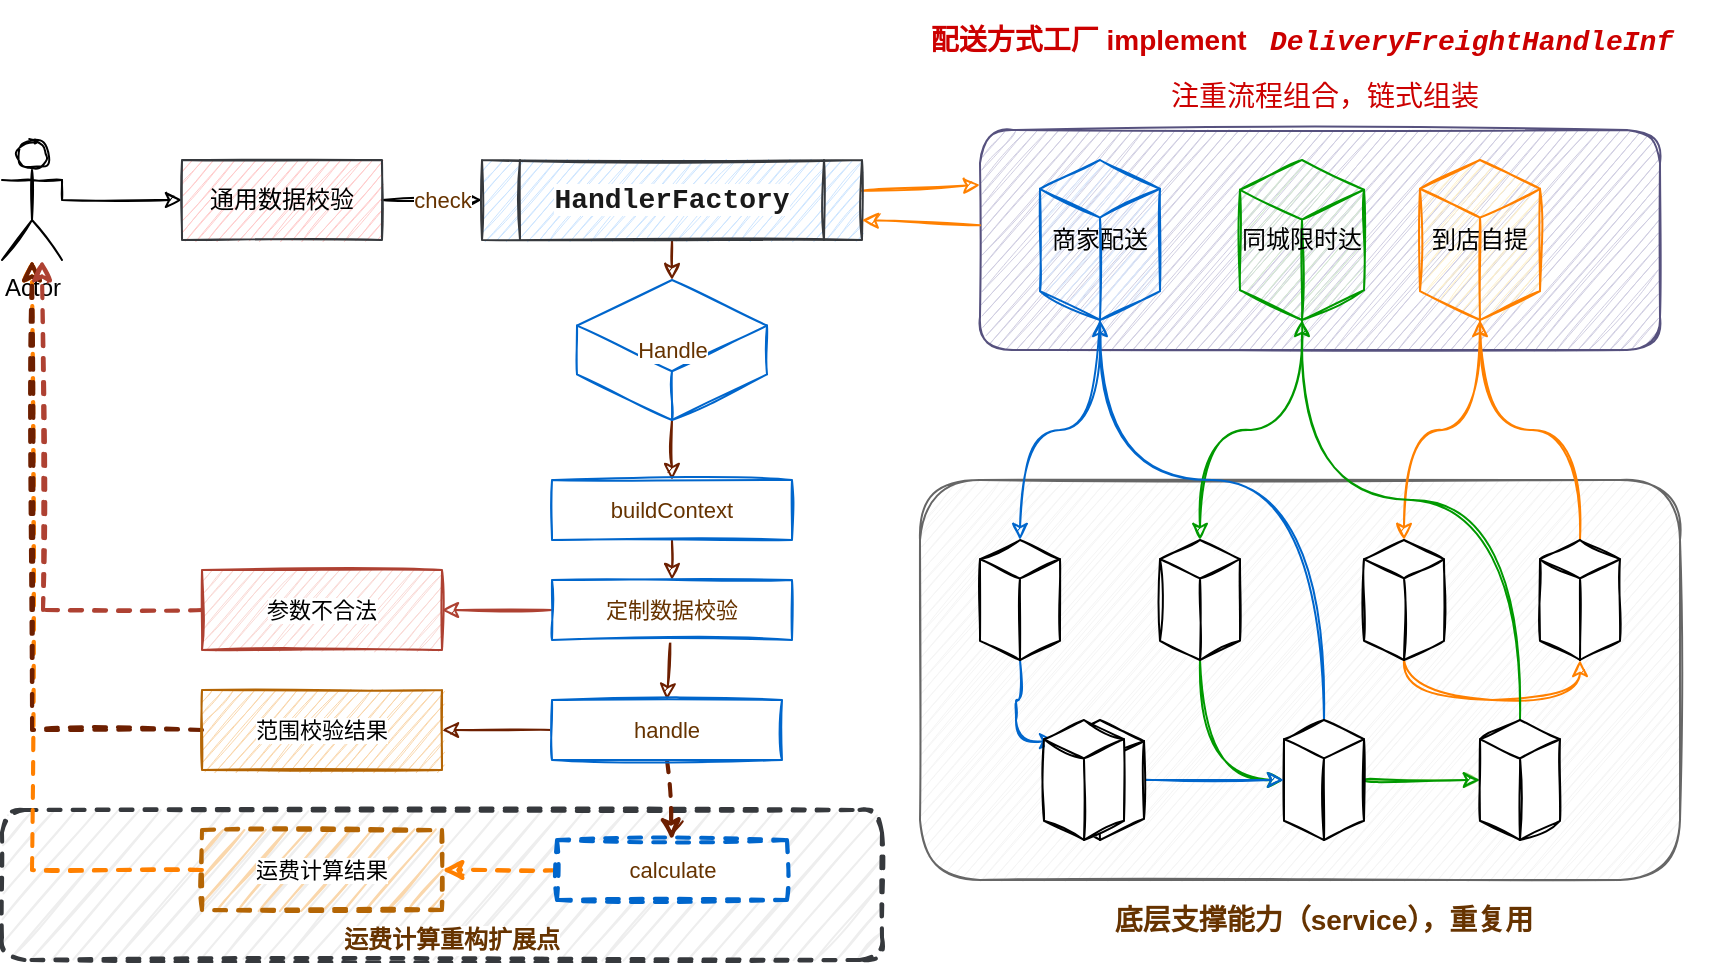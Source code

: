 <mxfile version="14.2.9" type="github">
  <diagram id="2QFG6WSZK44Wv-zl51h2" name="第 1 页">
    <mxGraphModel dx="1673" dy="839" grid="1" gridSize="10" guides="1" tooltips="1" connect="1" arrows="1" fold="1" page="1" pageScale="1" pageWidth="827" pageHeight="1169" math="0" shadow="0">
      <root>
        <mxCell id="0" />
        <mxCell id="1" parent="0" />
        <mxCell id="mv6PtNg7BML-jMBqRbeE-80" value="" style="rounded=1;whiteSpace=wrap;html=1;dashed=1;labelBackgroundColor=#FFFFFF;sketch=1;strokeColor=#36393d;strokeWidth=2;fontSize=11;fillColor=#eeeeee;" vertex="1" parent="1">
          <mxGeometry x="60" y="595" width="440" height="75" as="geometry" />
        </mxCell>
        <mxCell id="mv6PtNg7BML-jMBqRbeE-12" value="" style="rounded=1;whiteSpace=wrap;html=1;sketch=1;fontSize=14;fillColor=#f5f5f5;strokeColor=#666666;fontColor=#333333;" vertex="1" parent="1">
          <mxGeometry x="519" y="430" width="380" height="200" as="geometry" />
        </mxCell>
        <mxCell id="mv6PtNg7BML-jMBqRbeE-4" style="edgeStyle=orthogonalEdgeStyle;rounded=0;sketch=1;orthogonalLoop=1;jettySize=auto;html=1;exitX=1;exitY=0.333;exitDx=0;exitDy=0;exitPerimeter=0;entryX=0;entryY=0.5;entryDx=0;entryDy=0;" edge="1" parent="1" source="mv6PtNg7BML-jMBqRbeE-1" target="mv6PtNg7BML-jMBqRbeE-3">
          <mxGeometry relative="1" as="geometry">
            <Array as="points">
              <mxPoint x="90" y="290" />
            </Array>
          </mxGeometry>
        </mxCell>
        <mxCell id="mv6PtNg7BML-jMBqRbeE-1" value="Actor" style="shape=umlActor;verticalLabelPosition=bottom;verticalAlign=top;html=1;outlineConnect=0;sketch=1;" vertex="1" parent="1">
          <mxGeometry x="60" y="260" width="30" height="60" as="geometry" />
        </mxCell>
        <mxCell id="mv6PtNg7BML-jMBqRbeE-11" style="edgeStyle=orthogonalEdgeStyle;rounded=0;sketch=1;orthogonalLoop=1;jettySize=auto;html=1;exitX=1;exitY=0.5;exitDx=0;exitDy=0;entryX=0;entryY=0.5;entryDx=0;entryDy=0;fontSize=11;" edge="1" parent="1" source="mv6PtNg7BML-jMBqRbeE-3" target="mv6PtNg7BML-jMBqRbeE-5">
          <mxGeometry relative="1" as="geometry" />
        </mxCell>
        <mxCell id="mv6PtNg7BML-jMBqRbeE-45" value="check" style="edgeLabel;html=1;align=center;verticalAlign=middle;resizable=0;points=[];fontSize=11;fontColor=#663300;" vertex="1" connectable="0" parent="mv6PtNg7BML-jMBqRbeE-11">
          <mxGeometry x="-0.199" y="1" relative="1" as="geometry">
            <mxPoint x="10" y="1" as="offset" />
          </mxGeometry>
        </mxCell>
        <mxCell id="mv6PtNg7BML-jMBqRbeE-3" value="通用数据校验" style="rounded=0;whiteSpace=wrap;html=1;sketch=1;fillColor=#ffcccc;strokeColor=#36393d;" vertex="1" parent="1">
          <mxGeometry x="150" y="270" width="100" height="40" as="geometry" />
        </mxCell>
        <mxCell id="mv6PtNg7BML-jMBqRbeE-42" style="edgeStyle=none;rounded=0;sketch=1;orthogonalLoop=1;jettySize=auto;html=1;entryX=0;entryY=0.25;entryDx=0;entryDy=0;strokeColor=#FF8000;fontSize=14;fontColor=#663300;" edge="1" parent="1" source="mv6PtNg7BML-jMBqRbeE-5" target="mv6PtNg7BML-jMBqRbeE-6">
          <mxGeometry relative="1" as="geometry" />
        </mxCell>
        <mxCell id="mv6PtNg7BML-jMBqRbeE-53" style="edgeStyle=none;rounded=0;sketch=1;orthogonalLoop=1;jettySize=auto;html=1;exitX=0.5;exitY=1;exitDx=0;exitDy=0;entryX=0.5;entryY=0;entryDx=0;entryDy=0;entryPerimeter=0;strokeColor=#6D1F00;fontSize=11;fontColor=#663300;fillColor=#a0522d;" edge="1" parent="1" source="mv6PtNg7BML-jMBqRbeE-5" target="mv6PtNg7BML-jMBqRbeE-50">
          <mxGeometry relative="1" as="geometry" />
        </mxCell>
        <mxCell id="mv6PtNg7BML-jMBqRbeE-5" value="&lt;pre style=&quot;font-family: &amp;#34;courier new&amp;#34; , monospace ; font-size: 10.5pt&quot;&gt;&lt;pre style=&quot;font-size: 10.5pt ; font-family: &amp;#34;courier new&amp;#34; , monospace&quot;&gt;&lt;span style=&quot;background-color: rgb(255 , 255 , 255)&quot;&gt;&lt;font color=&quot;#1a1a1a&quot;&gt;&lt;b&gt;HandlerFactory&lt;/b&gt;&lt;/font&gt;&lt;/span&gt;&lt;/pre&gt;&lt;/pre&gt;" style="shape=process;whiteSpace=wrap;html=1;backgroundOutline=1;sketch=1;fillColor=#cce5ff;strokeColor=#36393d;" vertex="1" parent="1">
          <mxGeometry x="300" y="270" width="190" height="40" as="geometry" />
        </mxCell>
        <mxCell id="mv6PtNg7BML-jMBqRbeE-6" value="" style="rounded=1;whiteSpace=wrap;html=1;sketch=1;fillColor=#d0cee2;strokeColor=#56517e;" vertex="1" parent="1">
          <mxGeometry x="549" y="255" width="340" height="110" as="geometry" />
        </mxCell>
        <mxCell id="mv6PtNg7BML-jMBqRbeE-21" style="edgeStyle=orthogonalEdgeStyle;rounded=0;sketch=1;orthogonalLoop=1;jettySize=auto;html=1;exitX=0.5;exitY=1;exitDx=0;exitDy=0;exitPerimeter=0;entryX=0.5;entryY=0;entryDx=0;entryDy=0;entryPerimeter=0;fontSize=14;fontColor=#CC0000;curved=1;strokeColor=#0066CC;" edge="1" parent="1" source="mv6PtNg7BML-jMBqRbeE-7" target="mv6PtNg7BML-jMBqRbeE-13">
          <mxGeometry relative="1" as="geometry" />
        </mxCell>
        <mxCell id="mv6PtNg7BML-jMBqRbeE-7" value="商家配送" style="html=1;whiteSpace=wrap;shape=isoCube2;backgroundOutline=1;isoAngle=15;sketch=1;fillColor=#dae8fc;strokeColor=#0066CC;" vertex="1" parent="1">
          <mxGeometry x="579" y="270" width="60" height="80" as="geometry" />
        </mxCell>
        <mxCell id="mv6PtNg7BML-jMBqRbeE-29" style="edgeStyle=orthogonalEdgeStyle;curved=1;rounded=0;sketch=1;orthogonalLoop=1;jettySize=auto;html=1;entryX=0.5;entryY=0;entryDx=0;entryDy=0;entryPerimeter=0;fontSize=14;fontColor=#CC0000;strokeColor=#009900;" edge="1" parent="1" source="mv6PtNg7BML-jMBqRbeE-8" target="mv6PtNg7BML-jMBqRbeE-14">
          <mxGeometry relative="1" as="geometry" />
        </mxCell>
        <mxCell id="mv6PtNg7BML-jMBqRbeE-8" value="同城限时达" style="html=1;whiteSpace=wrap;shape=isoCube2;backgroundOutline=1;isoAngle=15;sketch=1;fillColor=#d5e8d4;strokeColor=#009900;" vertex="1" parent="1">
          <mxGeometry x="679" y="270" width="62" height="80" as="geometry" />
        </mxCell>
        <mxCell id="mv6PtNg7BML-jMBqRbeE-33" style="edgeStyle=orthogonalEdgeStyle;curved=1;rounded=0;sketch=1;orthogonalLoop=1;jettySize=auto;html=1;exitX=0.5;exitY=1;exitDx=0;exitDy=0;exitPerimeter=0;fontSize=14;fontColor=#CC0000;strokeColor=#FF8000;" edge="1" parent="1" source="mv6PtNg7BML-jMBqRbeE-9" target="mv6PtNg7BML-jMBqRbeE-16">
          <mxGeometry relative="1" as="geometry" />
        </mxCell>
        <mxCell id="mv6PtNg7BML-jMBqRbeE-9" value="到店自提" style="html=1;whiteSpace=wrap;shape=isoCube2;backgroundOutline=1;isoAngle=15;sketch=1;fillColor=#fff2cc;strokeColor=#FF8000;" vertex="1" parent="1">
          <mxGeometry x="769" y="270" width="60" height="80" as="geometry" />
        </mxCell>
        <mxCell id="mv6PtNg7BML-jMBqRbeE-10" value="配送方式工厂 implement&amp;nbsp; &amp;nbsp;&lt;span style=&quot;font-style: italic ; font-family: &amp;quot;courier new&amp;quot; , monospace ; font-size: 10.5pt&quot;&gt;DeliveryFreightHandleInf&lt;/span&gt;" style="text;html=1;strokeColor=none;fillColor=none;align=center;verticalAlign=middle;whiteSpace=wrap;rounded=0;sketch=1;fontStyle=1;fontSize=14;labelBackgroundColor=#FFFFFF;fontColor=#CC0000;" vertex="1" parent="1">
          <mxGeometry x="500" y="190" width="420" height="40" as="geometry" />
        </mxCell>
        <mxCell id="mv6PtNg7BML-jMBqRbeE-22" style="edgeStyle=orthogonalEdgeStyle;rounded=0;sketch=1;orthogonalLoop=1;jettySize=auto;html=1;exitX=0.5;exitY=1;exitDx=0;exitDy=0;exitPerimeter=0;entryX=0;entryY=0;entryDx=0;entryDy=10.563;entryPerimeter=0;fontSize=14;fontColor=#CC0000;curved=1;strokeColor=#0066CC;" edge="1" parent="1" source="mv6PtNg7BML-jMBqRbeE-13" target="mv6PtNg7BML-jMBqRbeE-18">
          <mxGeometry relative="1" as="geometry" />
        </mxCell>
        <mxCell id="mv6PtNg7BML-jMBqRbeE-13" value="" style="html=1;whiteSpace=wrap;shape=isoCube2;backgroundOutline=1;isoAngle=15;sketch=1;fontSize=14;" vertex="1" parent="1">
          <mxGeometry x="549" y="460" width="40" height="60" as="geometry" />
        </mxCell>
        <mxCell id="mv6PtNg7BML-jMBqRbeE-30" style="edgeStyle=orthogonalEdgeStyle;curved=1;rounded=0;sketch=1;orthogonalLoop=1;jettySize=auto;html=1;exitX=0.5;exitY=1;exitDx=0;exitDy=0;exitPerimeter=0;entryX=0;entryY=0.5;entryDx=0;entryDy=0;entryPerimeter=0;fontSize=14;fontColor=#CC0000;strokeColor=#009900;" edge="1" parent="1" source="mv6PtNg7BML-jMBqRbeE-14" target="mv6PtNg7BML-jMBqRbeE-15">
          <mxGeometry relative="1" as="geometry" />
        </mxCell>
        <mxCell id="mv6PtNg7BML-jMBqRbeE-14" value="" style="html=1;whiteSpace=wrap;shape=isoCube2;backgroundOutline=1;isoAngle=15;sketch=1;fontSize=14;" vertex="1" parent="1">
          <mxGeometry x="639" y="460" width="40" height="60" as="geometry" />
        </mxCell>
        <mxCell id="mv6PtNg7BML-jMBqRbeE-24" style="edgeStyle=orthogonalEdgeStyle;rounded=0;sketch=1;orthogonalLoop=1;jettySize=auto;html=1;exitX=0.5;exitY=0;exitDx=0;exitDy=0;exitPerimeter=0;entryX=0.5;entryY=1;entryDx=0;entryDy=0;entryPerimeter=0;fontSize=14;fontColor=#CC0000;curved=1;strokeColor=#0066CC;" edge="1" parent="1" source="mv6PtNg7BML-jMBqRbeE-15" target="mv6PtNg7BML-jMBqRbeE-7">
          <mxGeometry relative="1" as="geometry">
            <Array as="points">
              <mxPoint x="721" y="430" />
              <mxPoint x="609" y="430" />
            </Array>
          </mxGeometry>
        </mxCell>
        <mxCell id="mv6PtNg7BML-jMBqRbeE-31" style="edgeStyle=orthogonalEdgeStyle;curved=1;rounded=0;sketch=1;orthogonalLoop=1;jettySize=auto;html=1;exitX=1;exitY=0.5;exitDx=0;exitDy=0;exitPerimeter=0;fontSize=14;fontColor=#CC0000;strokeColor=#97D077;" edge="1" parent="1" source="mv6PtNg7BML-jMBqRbeE-15" target="mv6PtNg7BML-jMBqRbeE-17">
          <mxGeometry relative="1" as="geometry" />
        </mxCell>
        <mxCell id="mv6PtNg7BML-jMBqRbeE-37" value="" style="edgeStyle=orthogonalEdgeStyle;curved=1;rounded=0;sketch=1;orthogonalLoop=1;jettySize=auto;html=1;fontSize=14;fontColor=#CC0000;strokeColor=#009900;" edge="1" parent="1" source="mv6PtNg7BML-jMBqRbeE-15" target="mv6PtNg7BML-jMBqRbeE-17">
          <mxGeometry relative="1" as="geometry" />
        </mxCell>
        <mxCell id="mv6PtNg7BML-jMBqRbeE-15" value="" style="html=1;whiteSpace=wrap;shape=isoCube2;backgroundOutline=1;isoAngle=15;sketch=1;fontSize=14;" vertex="1" parent="1">
          <mxGeometry x="701" y="550" width="40" height="60" as="geometry" />
        </mxCell>
        <mxCell id="mv6PtNg7BML-jMBqRbeE-40" style="edgeStyle=orthogonalEdgeStyle;curved=1;rounded=0;sketch=1;orthogonalLoop=1;jettySize=auto;html=1;entryX=0.5;entryY=1;entryDx=0;entryDy=0;entryPerimeter=0;fontSize=14;fontColor=#663300;exitX=0.5;exitY=1;exitDx=0;exitDy=0;exitPerimeter=0;strokeColor=#FF8000;" edge="1" parent="1" source="mv6PtNg7BML-jMBqRbeE-16" target="mv6PtNg7BML-jMBqRbeE-19">
          <mxGeometry relative="1" as="geometry">
            <Array as="points">
              <mxPoint x="761" y="540" />
              <mxPoint x="849" y="540" />
            </Array>
          </mxGeometry>
        </mxCell>
        <mxCell id="mv6PtNg7BML-jMBqRbeE-16" value="" style="html=1;whiteSpace=wrap;shape=isoCube2;backgroundOutline=1;isoAngle=15;sketch=1;fontSize=14;" vertex="1" parent="1">
          <mxGeometry x="741" y="460" width="40" height="60" as="geometry" />
        </mxCell>
        <mxCell id="mv6PtNg7BML-jMBqRbeE-32" style="edgeStyle=orthogonalEdgeStyle;curved=1;rounded=0;sketch=1;orthogonalLoop=1;jettySize=auto;html=1;exitX=0.5;exitY=0;exitDx=0;exitDy=0;exitPerimeter=0;entryX=0.5;entryY=1;entryDx=0;entryDy=0;entryPerimeter=0;fontSize=14;fontColor=#CC0000;strokeColor=#009900;" edge="1" parent="1" source="mv6PtNg7BML-jMBqRbeE-17" target="mv6PtNg7BML-jMBqRbeE-8">
          <mxGeometry relative="1" as="geometry">
            <Array as="points">
              <mxPoint x="819" y="440" />
              <mxPoint x="710" y="440" />
            </Array>
          </mxGeometry>
        </mxCell>
        <mxCell id="mv6PtNg7BML-jMBqRbeE-17" value="" style="html=1;whiteSpace=wrap;shape=isoCube2;backgroundOutline=1;isoAngle=15;sketch=1;fontSize=14;" vertex="1" parent="1">
          <mxGeometry x="799" y="550" width="40" height="60" as="geometry" />
        </mxCell>
        <mxCell id="mv6PtNg7BML-jMBqRbeE-28" style="edgeStyle=orthogonalEdgeStyle;curved=1;rounded=0;sketch=1;orthogonalLoop=1;jettySize=auto;html=1;exitX=1;exitY=0.5;exitDx=0;exitDy=0;exitPerimeter=0;entryX=0;entryY=0.5;entryDx=0;entryDy=0;entryPerimeter=0;fontSize=14;fontColor=#CC0000;strokeColor=#0066CC;" edge="1" parent="1" source="mv6PtNg7BML-jMBqRbeE-18" target="mv6PtNg7BML-jMBqRbeE-15">
          <mxGeometry relative="1" as="geometry" />
        </mxCell>
        <mxCell id="mv6PtNg7BML-jMBqRbeE-18" value="" style="html=1;whiteSpace=wrap;shape=isoCube2;backgroundOutline=1;isoAngle=15;sketch=1;fontSize=14;" vertex="1" parent="1">
          <mxGeometry x="587" y="550" width="44" height="60" as="geometry" />
        </mxCell>
        <mxCell id="mv6PtNg7BML-jMBqRbeE-36" style="edgeStyle=orthogonalEdgeStyle;curved=1;rounded=0;sketch=1;orthogonalLoop=1;jettySize=auto;html=1;fontSize=14;fontColor=#CC0000;strokeColor=#FF8000;" edge="1" parent="1" source="mv6PtNg7BML-jMBqRbeE-19" target="mv6PtNg7BML-jMBqRbeE-9">
          <mxGeometry relative="1" as="geometry" />
        </mxCell>
        <mxCell id="mv6PtNg7BML-jMBqRbeE-19" value="" style="html=1;whiteSpace=wrap;shape=isoCube2;backgroundOutline=1;isoAngle=15;sketch=1;fontSize=14;" vertex="1" parent="1">
          <mxGeometry x="829" y="460" width="40" height="60" as="geometry" />
        </mxCell>
        <mxCell id="mv6PtNg7BML-jMBqRbeE-20" value="底层支撑能力（service），重复用" style="text;html=1;strokeColor=none;fillColor=none;align=center;verticalAlign=middle;whiteSpace=wrap;rounded=0;labelBackgroundColor=#FFFFFF;sketch=1;fontSize=14;fontStyle=1;fontColor=#663300;" vertex="1" parent="1">
          <mxGeometry x="601" y="650" width="240" as="geometry" />
        </mxCell>
        <mxCell id="mv6PtNg7BML-jMBqRbeE-25" value="" style="html=1;whiteSpace=wrap;shape=isoCube2;backgroundOutline=1;isoAngle=15;sketch=1;fontSize=14;" vertex="1" parent="1">
          <mxGeometry x="581" y="550" width="40" height="60" as="geometry" />
        </mxCell>
        <mxCell id="mv6PtNg7BML-jMBqRbeE-39" value="注重流程组合，链式组装" style="text;html=1;strokeColor=none;fillColor=none;align=center;verticalAlign=middle;whiteSpace=wrap;rounded=0;labelBackgroundColor=#FFFFFF;sketch=1;fontSize=14;fontColor=#CC0000;" vertex="1" parent="1">
          <mxGeometry x="628.5" y="225" width="185" height="25" as="geometry" />
        </mxCell>
        <mxCell id="mv6PtNg7BML-jMBqRbeE-60" style="edgeStyle=none;rounded=0;sketch=1;orthogonalLoop=1;jettySize=auto;html=1;strokeColor=#6D1F00;fontSize=11;fontColor=#663300;fillColor=#a0522d;" edge="1" parent="1" source="mv6PtNg7BML-jMBqRbeE-50" target="mv6PtNg7BML-jMBqRbeE-57">
          <mxGeometry relative="1" as="geometry" />
        </mxCell>
        <mxCell id="mv6PtNg7BML-jMBqRbeE-50" value="Handle" style="html=1;whiteSpace=wrap;shape=isoCube2;backgroundOutline=1;isoAngle=15;labelBackgroundColor=#FFFFFF;sketch=1;strokeColor=#0066CC;fontSize=11;fontColor=#663300;" vertex="1" parent="1">
          <mxGeometry x="347.5" y="330" width="95" height="70" as="geometry" />
        </mxCell>
        <mxCell id="mv6PtNg7BML-jMBqRbeE-51" value="" style="edgeStyle=none;rounded=0;sketch=1;orthogonalLoop=1;jettySize=auto;html=1;strokeColor=#FF8000;fontSize=11;fontColor=#663300;entryX=1;entryY=0.75;entryDx=0;entryDy=0;" edge="1" parent="1" source="mv6PtNg7BML-jMBqRbeE-6" target="mv6PtNg7BML-jMBqRbeE-5">
          <mxGeometry relative="1" as="geometry">
            <mxPoint x="650" y="329.656" as="sourcePoint" />
            <mxPoint x="500" y="347" as="targetPoint" />
          </mxGeometry>
        </mxCell>
        <mxCell id="mv6PtNg7BML-jMBqRbeE-59" style="edgeStyle=none;rounded=0;sketch=1;orthogonalLoop=1;jettySize=auto;html=1;entryX=0.5;entryY=0;entryDx=0;entryDy=0;strokeColor=#6D1F00;fontSize=11;fontColor=#663300;fillColor=#a0522d;" edge="1" parent="1" source="mv6PtNg7BML-jMBqRbeE-57" target="mv6PtNg7BML-jMBqRbeE-58">
          <mxGeometry relative="1" as="geometry" />
        </mxCell>
        <mxCell id="mv6PtNg7BML-jMBqRbeE-57" value="buildContext" style="rounded=0;whiteSpace=wrap;html=1;labelBackgroundColor=#FFFFFF;sketch=1;strokeColor=#0066CC;fontSize=11;fontColor=#663300;" vertex="1" parent="1">
          <mxGeometry x="335" y="430" width="120" height="30" as="geometry" />
        </mxCell>
        <mxCell id="mv6PtNg7BML-jMBqRbeE-66" style="edgeStyle=none;rounded=0;sketch=1;orthogonalLoop=1;jettySize=auto;html=1;entryX=0.5;entryY=0;entryDx=0;entryDy=0;strokeColor=#6D1F00;fontSize=11;fontColor=#663300;fillColor=#a0522d;" edge="1" parent="1" source="mv6PtNg7BML-jMBqRbeE-58" target="mv6PtNg7BML-jMBqRbeE-64">
          <mxGeometry relative="1" as="geometry" />
        </mxCell>
        <mxCell id="mv6PtNg7BML-jMBqRbeE-75" style="edgeStyle=none;rounded=0;sketch=1;orthogonalLoop=1;jettySize=auto;html=1;exitX=0;exitY=0.5;exitDx=0;exitDy=0;strokeColor=#ae4132;fontSize=11;fontColor=#663300;entryX=1;entryY=0.5;entryDx=0;entryDy=0;fillColor=#fad9d5;" edge="1" parent="1" source="mv6PtNg7BML-jMBqRbeE-58" target="mv6PtNg7BML-jMBqRbeE-76">
          <mxGeometry relative="1" as="geometry">
            <mxPoint x="280" y="495" as="targetPoint" />
          </mxGeometry>
        </mxCell>
        <mxCell id="mv6PtNg7BML-jMBqRbeE-58" value="定制数据校验" style="rounded=0;whiteSpace=wrap;html=1;labelBackgroundColor=#FFFFFF;sketch=1;strokeColor=#0066CC;fontSize=11;fontColor=#663300;" vertex="1" parent="1">
          <mxGeometry x="335" y="480" width="120" height="30" as="geometry" />
        </mxCell>
        <mxCell id="mv6PtNg7BML-jMBqRbeE-67" style="edgeStyle=none;rounded=0;sketch=1;orthogonalLoop=1;jettySize=auto;html=1;strokeColor=#6D1F00;fontSize=11;fontColor=#663300;fillColor=#a0522d;" edge="1" parent="1" source="mv6PtNg7BML-jMBqRbeE-64" target="mv6PtNg7BML-jMBqRbeE-74">
          <mxGeometry relative="1" as="geometry">
            <mxPoint x="280" y="551.739" as="targetPoint" />
          </mxGeometry>
        </mxCell>
        <mxCell id="mv6PtNg7BML-jMBqRbeE-69" style="edgeStyle=none;rounded=0;sketch=1;orthogonalLoop=1;jettySize=auto;html=1;exitX=0.5;exitY=1;exitDx=0;exitDy=0;strokeColor=#6D1F00;fontSize=11;fontColor=#663300;entryX=0.5;entryY=0;entryDx=0;entryDy=0;dashed=1;strokeWidth=2;fillColor=#a0522d;" edge="1" parent="1" source="mv6PtNg7BML-jMBqRbeE-64" target="mv6PtNg7BML-jMBqRbeE-70">
          <mxGeometry relative="1" as="geometry">
            <mxPoint x="393" y="610" as="targetPoint" />
          </mxGeometry>
        </mxCell>
        <mxCell id="mv6PtNg7BML-jMBqRbeE-64" value="handle" style="rounded=0;whiteSpace=wrap;html=1;labelBackgroundColor=#FFFFFF;sketch=1;strokeColor=#0066CC;fontSize=11;fontColor=#663300;" vertex="1" parent="1">
          <mxGeometry x="335" y="540" width="115" height="30" as="geometry" />
        </mxCell>
        <mxCell id="mv6PtNg7BML-jMBqRbeE-71" style="edgeStyle=none;rounded=0;sketch=1;orthogonalLoop=1;jettySize=auto;html=1;strokeColor=#FF8000;fontSize=11;fontColor=#663300;entryX=1;entryY=0.5;entryDx=0;entryDy=0;dashed=1;strokeWidth=2;" edge="1" parent="1" source="mv6PtNg7BML-jMBqRbeE-70" target="mv6PtNg7BML-jMBqRbeE-73">
          <mxGeometry relative="1" as="geometry">
            <mxPoint x="280" y="625" as="targetPoint" />
          </mxGeometry>
        </mxCell>
        <mxCell id="mv6PtNg7BML-jMBqRbeE-70" value="calculate" style="rounded=0;whiteSpace=wrap;html=1;labelBackgroundColor=#FFFFFF;sketch=1;strokeColor=#0066CC;fontSize=11;fontColor=#663300;dashed=1;strokeWidth=2;" vertex="1" parent="1">
          <mxGeometry x="337.5" y="610" width="115" height="30" as="geometry" />
        </mxCell>
        <mxCell id="mv6PtNg7BML-jMBqRbeE-78" style="edgeStyle=orthogonalEdgeStyle;rounded=0;sketch=1;orthogonalLoop=1;jettySize=auto;html=1;exitX=0;exitY=0.5;exitDx=0;exitDy=0;dashed=1;strokeColor=#FF8000;strokeWidth=2;fontSize=11;fontColor=#663300;" edge="1" parent="1" source="mv6PtNg7BML-jMBqRbeE-73" target="mv6PtNg7BML-jMBqRbeE-1">
          <mxGeometry relative="1" as="geometry" />
        </mxCell>
        <mxCell id="mv6PtNg7BML-jMBqRbeE-73" value="运费计算结果" style="rounded=0;whiteSpace=wrap;html=1;labelBackgroundColor=#FFFFFF;sketch=1;strokeColor=#b46504;fontSize=11;fillColor=#fad7ac;dashed=1;strokeWidth=2;" vertex="1" parent="1">
          <mxGeometry x="160" y="605" width="120" height="40" as="geometry" />
        </mxCell>
        <mxCell id="mv6PtNg7BML-jMBqRbeE-77" style="edgeStyle=orthogonalEdgeStyle;rounded=0;sketch=1;orthogonalLoop=1;jettySize=auto;html=1;exitX=0;exitY=0.5;exitDx=0;exitDy=0;dashed=1;strokeColor=#6D1F00;strokeWidth=2;fontSize=11;fontColor=#663300;fillColor=#a0522d;" edge="1" parent="1" source="mv6PtNg7BML-jMBqRbeE-74" target="mv6PtNg7BML-jMBqRbeE-1">
          <mxGeometry relative="1" as="geometry" />
        </mxCell>
        <mxCell id="mv6PtNg7BML-jMBqRbeE-74" value="范围校验结果" style="rounded=0;whiteSpace=wrap;html=1;labelBackgroundColor=#FFFFFF;sketch=1;strokeColor=#b46504;fontSize=11;fillColor=#fad7ac;" vertex="1" parent="1">
          <mxGeometry x="160" y="535" width="120" height="40" as="geometry" />
        </mxCell>
        <mxCell id="mv6PtNg7BML-jMBqRbeE-79" style="edgeStyle=orthogonalEdgeStyle;rounded=0;sketch=1;orthogonalLoop=1;jettySize=auto;html=1;dashed=1;strokeWidth=2;fontSize=11;fontColor=#663300;strokeColor=#ae4132;fillColor=#fad9d5;" edge="1" parent="1" source="mv6PtNg7BML-jMBqRbeE-76">
          <mxGeometry relative="1" as="geometry">
            <mxPoint x="80" y="320" as="targetPoint" />
          </mxGeometry>
        </mxCell>
        <mxCell id="mv6PtNg7BML-jMBqRbeE-76" value="参数不合法" style="rounded=0;whiteSpace=wrap;html=1;labelBackgroundColor=#FFFFFF;sketch=1;strokeColor=#ae4132;fontSize=11;fillColor=#fad9d5;" vertex="1" parent="1">
          <mxGeometry x="160" y="475" width="120" height="40" as="geometry" />
        </mxCell>
        <mxCell id="mv6PtNg7BML-jMBqRbeE-81" value="运费计算重构扩展点" style="text;html=1;strokeColor=none;fillColor=none;align=center;verticalAlign=middle;whiteSpace=wrap;rounded=0;dashed=1;labelBackgroundColor=#FFFFFF;sketch=1;fontSize=12;fontColor=#663300;fontStyle=1" vertex="1" parent="1">
          <mxGeometry x="220" y="650" width="130" height="20" as="geometry" />
        </mxCell>
      </root>
    </mxGraphModel>
  </diagram>
</mxfile>
